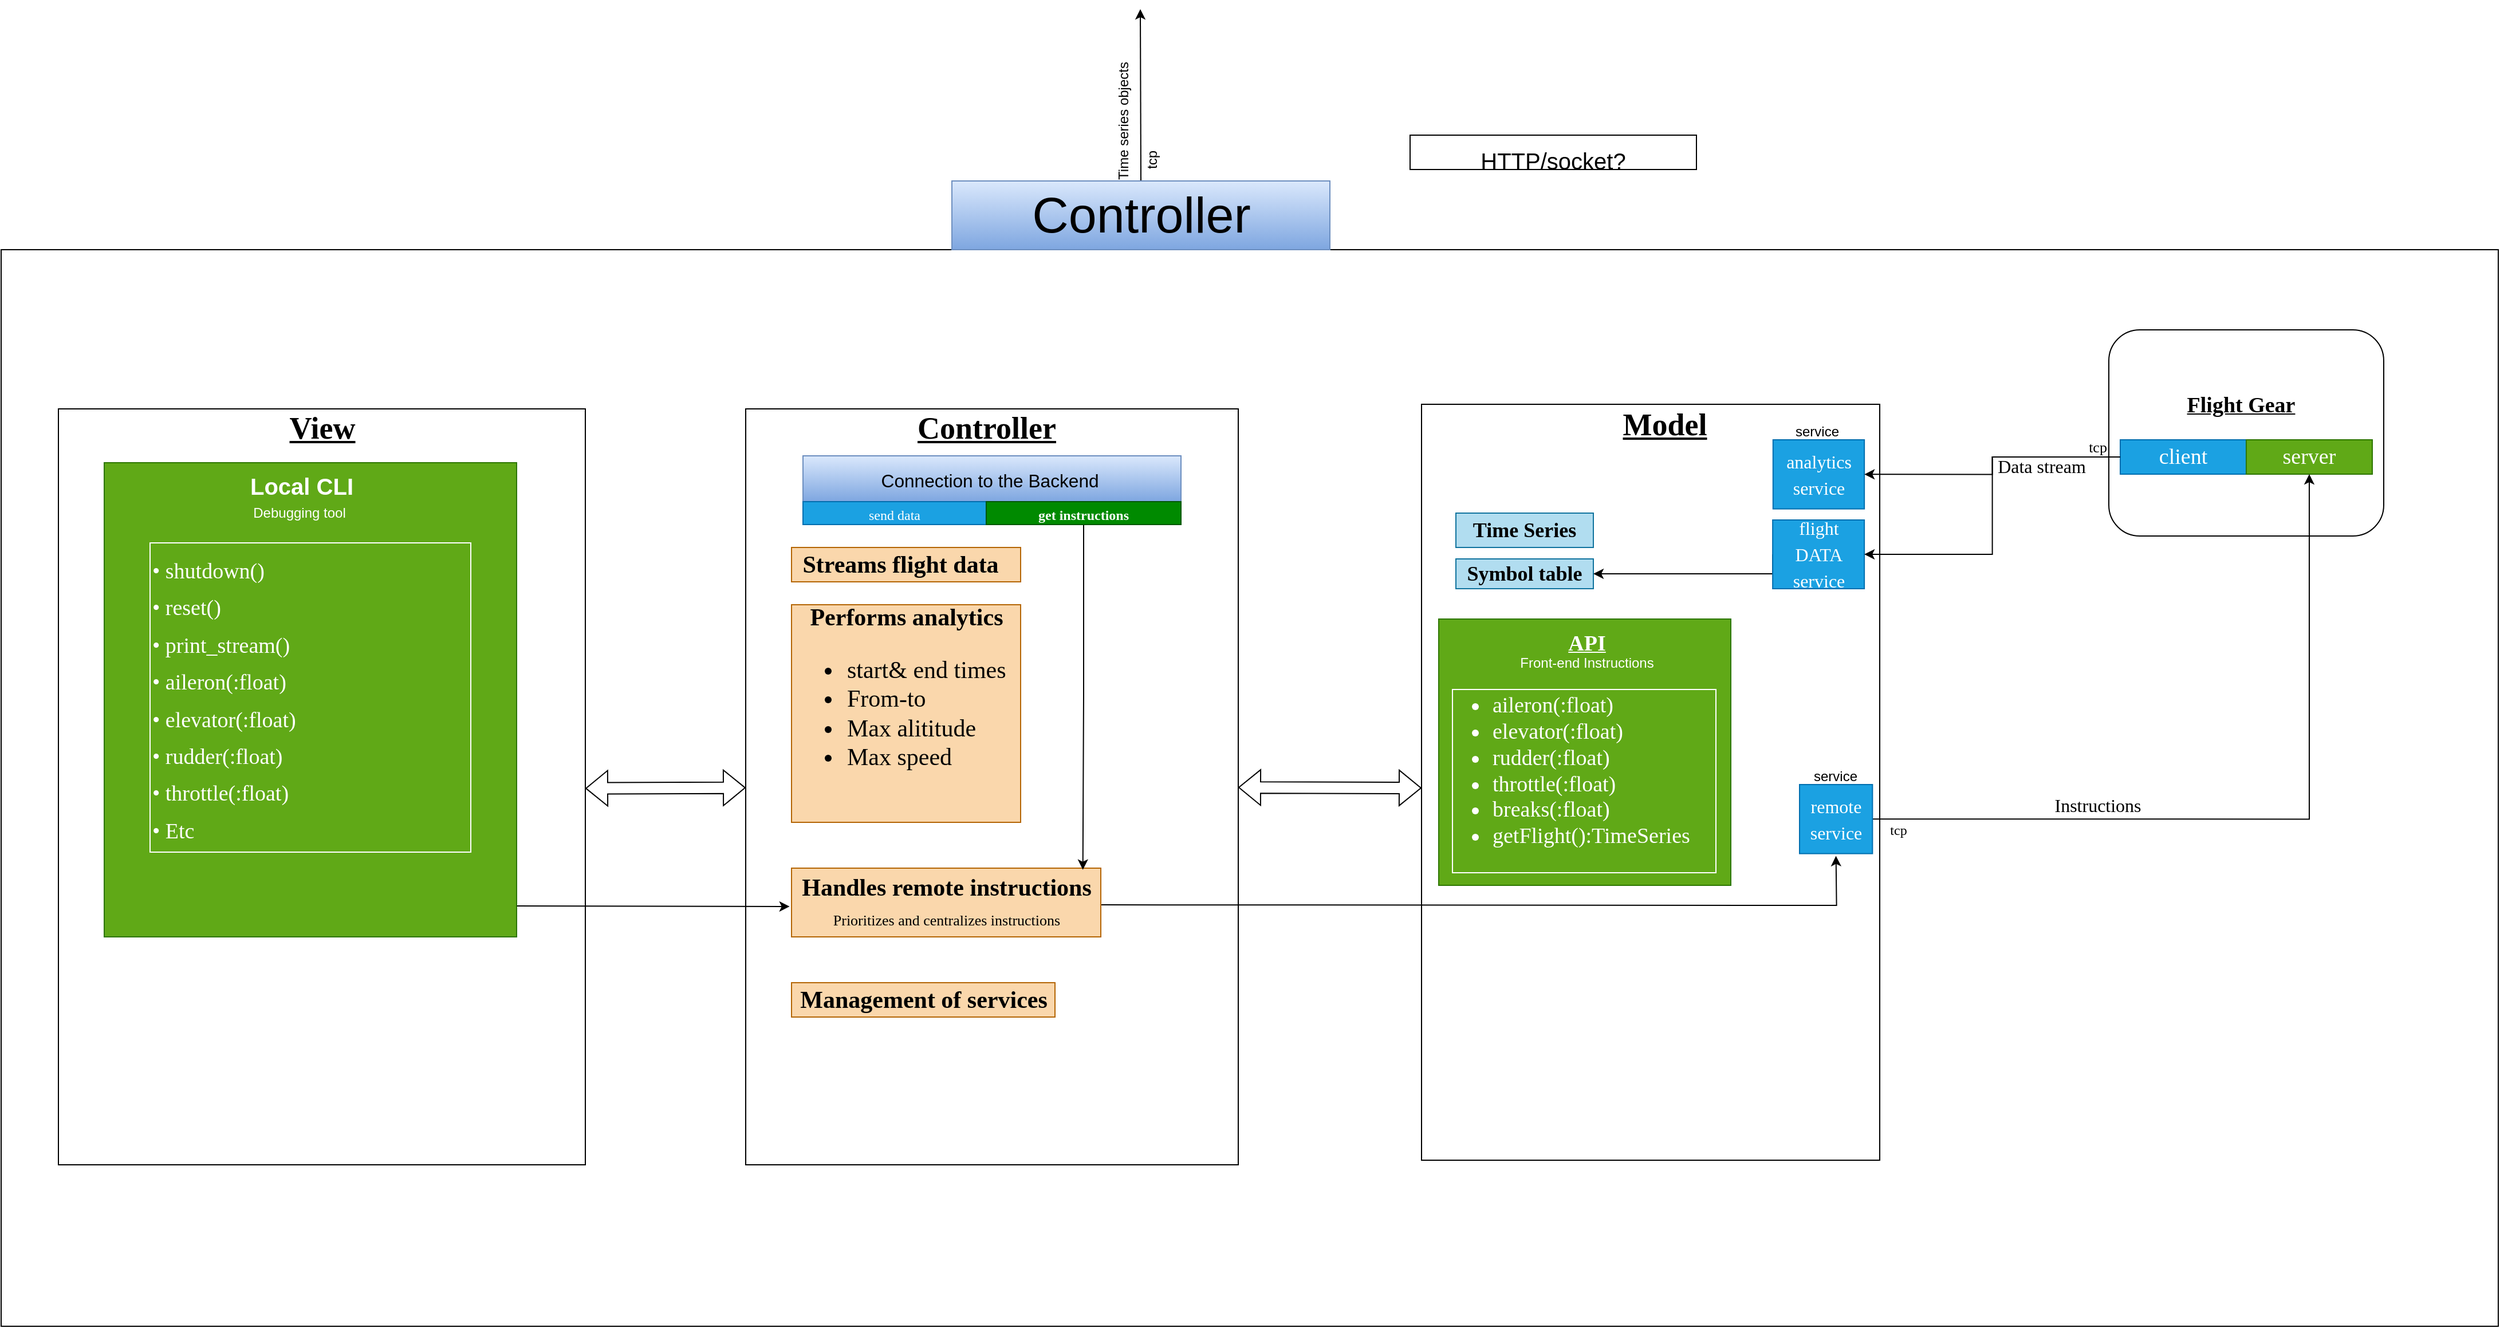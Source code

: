 <mxfile version="17.5.0" type="device"><diagram id="GiDy7QdgVwkjVTAb7hje" name="Page-1"><mxGraphModel dx="1718" dy="888" grid="1" gridSize="10" guides="0" tooltips="1" connect="1" arrows="1" fold="1" page="1" pageScale="1" pageWidth="2336" pageHeight="1654" math="0" shadow="0"><root><mxCell id="0"/><mxCell id="1" parent="0"/><mxCell id="wHACfdn4kOPyqrjDQe8m-25" value="" style="rounded=0;whiteSpace=wrap;html=1;labelBackgroundColor=#000000;fontFamily=Times New Roman;fontSize=16;fontColor=#FFFFFF;strokeColor=#000000;" parent="1" vertex="1"><mxGeometry x="80" y="350" width="2180" height="940" as="geometry"/></mxCell><mxCell id="PkXmXj4e4-Y02CVKX3bn-3" value="" style="rounded=1;whiteSpace=wrap;html=1;" parent="1" vertex="1"><mxGeometry x="1920" y="420" width="240" height="180" as="geometry"/></mxCell><mxCell id="PkXmXj4e4-Y02CVKX3bn-1" value="" style="shape=image;html=1;verticalAlign=top;verticalLabelPosition=bottom;labelBackgroundColor=#ffffff;imageAspect=0;aspect=fixed;image=https://cdn0.iconfinder.com/data/icons/phosphor-regular-vol-1/256/airplane-in-flight-128.png" parent="1" vertex="1"><mxGeometry x="2090" y="440" width="38" height="38" as="geometry"/></mxCell><mxCell id="PkXmXj4e4-Y02CVKX3bn-4" value="&lt;b&gt;&lt;font style=&quot;font-size: 19px&quot; face=&quot;Times New Roman&quot;&gt;&lt;u&gt;Flight Gear&lt;/u&gt;&lt;/font&gt;&lt;/b&gt;" style="text;html=1;resizable=0;autosize=1;align=center;verticalAlign=middle;points=[];fillColor=none;strokeColor=none;rounded=0;" parent="1" vertex="1"><mxGeometry x="1980" y="476" width="110" height="20" as="geometry"/></mxCell><mxCell id="PkXmXj4e4-Y02CVKX3bn-5" value="&lt;span&gt;client&lt;/span&gt;" style="rounded=0;whiteSpace=wrap;html=1;fontFamily=Times New Roman;fontSize=19;fillColor=#1ba1e2;strokeColor=#006EAF;fontColor=#ffffff;" parent="1" vertex="1"><mxGeometry x="1930" y="516" width="110" height="30" as="geometry"/></mxCell><mxCell id="PkXmXj4e4-Y02CVKX3bn-6" value="server" style="rounded=0;whiteSpace=wrap;html=1;fontFamily=Times New Roman;fontSize=19;fillColor=#60a917;strokeColor=#2D7600;fontColor=#ffffff;" parent="1" vertex="1"><mxGeometry x="2040" y="516" width="110" height="30" as="geometry"/></mxCell><mxCell id="PkXmXj4e4-Y02CVKX3bn-12" value="" style="rounded=0;whiteSpace=wrap;html=1;fontFamily=Times New Roman;fontSize=19;" parent="1" vertex="1"><mxGeometry x="1320" y="485" width="400" height="660" as="geometry"/></mxCell><mxCell id="PkXmXj4e4-Y02CVKX3bn-13" value="&lt;font face=&quot;Times New Roman&quot; size=&quot;1&quot;&gt;&lt;b&gt;&lt;u style=&quot;font-size: 27px&quot;&gt;Model&lt;/u&gt;&lt;/b&gt;&lt;/font&gt;" style="text;html=1;resizable=0;autosize=1;align=center;verticalAlign=middle;points=[];fillColor=none;strokeColor=none;rounded=0;" parent="1" vertex="1"><mxGeometry x="1487" y="488" width="90" height="30" as="geometry"/></mxCell><mxCell id="PkXmXj4e4-Y02CVKX3bn-14" value="" style="rounded=0;whiteSpace=wrap;html=1;fontFamily=Times New Roman;fontSize=19;" parent="1" vertex="1"><mxGeometry x="730" y="489" width="430" height="660" as="geometry"/></mxCell><mxCell id="PkXmXj4e4-Y02CVKX3bn-15" value="&lt;font face=&quot;Times New Roman&quot; size=&quot;1&quot;&gt;&lt;b&gt;&lt;u style=&quot;font-size: 27px&quot;&gt;Controller&lt;/u&gt;&lt;/b&gt;&lt;/font&gt;" style="text;html=1;resizable=0;autosize=1;align=center;verticalAlign=middle;points=[];fillColor=none;strokeColor=none;rounded=0;" parent="1" vertex="1"><mxGeometry x="870" y="491" width="140" height="30" as="geometry"/></mxCell><mxCell id="PkXmXj4e4-Y02CVKX3bn-16" value="" style="rounded=0;whiteSpace=wrap;html=1;fontFamily=Times New Roman;fontSize=19;" parent="1" vertex="1"><mxGeometry x="130" y="489" width="460" height="660" as="geometry"/></mxCell><mxCell id="PkXmXj4e4-Y02CVKX3bn-17" value="&lt;font face=&quot;Times New Roman&quot; size=&quot;1&quot;&gt;&lt;b&gt;&lt;u style=&quot;font-size: 27px&quot;&gt;View&lt;/u&gt;&lt;/b&gt;&lt;/font&gt;" style="text;html=1;resizable=0;autosize=1;align=center;verticalAlign=middle;points=[];fillColor=none;strokeColor=none;rounded=0;" parent="1" vertex="1"><mxGeometry x="325" y="491" width="70" height="30" as="geometry"/></mxCell><mxCell id="PkXmXj4e4-Y02CVKX3bn-19" value="&lt;font style=&quot;font-size: 16px&quot;&gt;analytics service&lt;/font&gt;" style="rounded=0;whiteSpace=wrap;html=1;fontFamily=Times New Roman;fontSize=19;rotation=0;fillColor=#1ba1e2;fontColor=#ffffff;strokeColor=#006EAF;" parent="1" vertex="1"><mxGeometry x="1626.89" y="516" width="79.68" height="60.31" as="geometry"/></mxCell><mxCell id="PkXmXj4e4-Y02CVKX3bn-20" value="" style="rounded=0;whiteSpace=wrap;html=1;fontFamily=Times New Roman;fontSize=19;rotation=90;fillColor=#60a917;fontColor=#ffffff;strokeColor=#2D7600;" parent="1" vertex="1"><mxGeometry x="1346.25" y="661.25" width="232.5" height="255" as="geometry"/></mxCell><mxCell id="PkXmXj4e4-Y02CVKX3bn-27" value="&lt;font face=&quot;Times New Roman&quot; color=&quot;#ffffff&quot; size=&quot;1&quot;&gt;&lt;b&gt;&lt;u style=&quot;font-size: 26px&quot;&gt;client&lt;/u&gt;&lt;/b&gt;&lt;/font&gt;" style="text;html=1;resizable=0;autosize=1;align=center;verticalAlign=middle;points=[];fillColor=none;strokeColor=none;rounded=0;" parent="1" vertex="1"><mxGeometry x="1430" y="790" width="80" height="20" as="geometry"/></mxCell><mxCell id="PkXmXj4e4-Y02CVKX3bn-38" value="&lt;font style=&quot;font-size: 12px&quot;&gt;tcp&lt;/font&gt;" style="text;html=1;resizable=0;autosize=1;align=center;verticalAlign=middle;points=[];fillColor=none;strokeColor=none;rounded=0;fontFamily=Times New Roman;fontSize=19;fontColor=#000000;" parent="1" vertex="1"><mxGeometry x="1721" y="840" width="30" height="30" as="geometry"/></mxCell><mxCell id="PkXmXj4e4-Y02CVKX3bn-39" value="&lt;font style=&quot;font-size: 13px&quot;&gt;tcp&lt;/font&gt;" style="text;html=1;resizable=0;autosize=1;align=center;verticalAlign=middle;points=[];fillColor=none;strokeColor=none;rounded=0;fontFamily=Times New Roman;fontSize=19;fontColor=#000000;" parent="1" vertex="1"><mxGeometry x="1895" y="506" width="30" height="30" as="geometry"/></mxCell><mxCell id="PkXmXj4e4-Y02CVKX3bn-52" value="&lt;font style=&quot;font-size: 16px&quot;&gt;Instructions&lt;/font&gt;" style="text;html=1;resizable=0;autosize=1;align=center;verticalAlign=middle;points=[];fillColor=none;strokeColor=none;rounded=0;fontFamily=Times New Roman;fontSize=19;fontColor=#000000;" parent="1" vertex="1"><mxGeometry x="1865" y="820" width="90" height="30" as="geometry"/></mxCell><mxCell id="PkXmXj4e4-Y02CVKX3bn-53" value="&lt;b&gt;&lt;u&gt;&lt;br&gt;&lt;/u&gt;&lt;/b&gt;" style="text;html=1;resizable=0;autosize=1;align=center;verticalAlign=middle;points=[];fillColor=none;strokeColor=none;rounded=0;fontFamily=Times New Roman;fontSize=18;fontColor=#000000;" parent="1" vertex="1"><mxGeometry x="1500" y="836" width="20" height="30" as="geometry"/></mxCell><mxCell id="PkXmXj4e4-Y02CVKX3bn-58" value="&lt;br&gt;&lt;br&gt;&lt;br&gt;" style="rounded=0;whiteSpace=wrap;html=1;fontFamily=Times New Roman;fontSize=19;fillColor=#60a917;fontColor=#ffffff;strokeColor=#FFFFFF;" parent="1" vertex="1"><mxGeometry x="1347" y="734" width="230" height="160" as="geometry"/></mxCell><mxCell id="PkXmXj4e4-Y02CVKX3bn-59" value="&lt;u&gt;&lt;b&gt;API&lt;/b&gt;&lt;/u&gt;" style="text;html=1;resizable=0;autosize=1;align=center;verticalAlign=middle;points=[];fillColor=none;strokeColor=none;rounded=0;fontFamily=Times New Roman;fontSize=19;fontColor=#FFFFFF;" parent="1" vertex="1"><mxGeometry x="1439" y="679" width="50" height="30" as="geometry"/></mxCell><mxCell id="PkXmXj4e4-Y02CVKX3bn-63" value="&lt;ul&gt;&lt;li&gt;&lt;span&gt;aileron(:float)&lt;/span&gt;&lt;/li&gt;&lt;li&gt;&lt;span&gt;elevator(:float)&lt;/span&gt;&lt;/li&gt;&lt;li&gt;&lt;span&gt;rudder(:float)&lt;/span&gt;&lt;/li&gt;&lt;li&gt;&lt;span&gt;throttle(:float)&lt;/span&gt;&lt;/li&gt;&lt;li&gt;&lt;span&gt;breaks(:float)&lt;/span&gt;&lt;/li&gt;&lt;li&gt;&lt;span&gt;getFlight():TimeSeries&amp;nbsp;&lt;/span&gt;&lt;/li&gt;&lt;/ul&gt;" style="text;html=1;resizable=0;autosize=1;align=left;verticalAlign=middle;points=[];fillColor=none;strokeColor=none;rounded=0;fontFamily=Times New Roman;fontSize=19;fontColor=#FFFFFF;" parent="1" vertex="1"><mxGeometry x="1340" y="715" width="230" height="180" as="geometry"/></mxCell><mxCell id="PkXmXj4e4-Y02CVKX3bn-66" value="&lt;b&gt;&lt;font style=&quot;font-size: 18px&quot;&gt;Symbol table&lt;/font&gt;&lt;/b&gt;" style="rounded=0;whiteSpace=wrap;html=1;fontFamily=Times New Roman;fontSize=16;strokeColor=#10739e;fillColor=#b1ddf0;" parent="1" vertex="1"><mxGeometry x="1350" y="620" width="120" height="26" as="geometry"/></mxCell><mxCell id="PkXmXj4e4-Y02CVKX3bn-67" value="&lt;b&gt;&lt;font style=&quot;font-size: 18px&quot;&gt;Time Series&lt;/font&gt;&lt;/b&gt;" style="rounded=0;whiteSpace=wrap;html=1;fontFamily=Times New Roman;fontSize=16;strokeColor=#10739e;fillColor=#b1ddf0;" parent="1" vertex="1"><mxGeometry x="1350" y="580" width="120" height="30" as="geometry"/></mxCell><mxCell id="wHACfdn4kOPyqrjDQe8m-2" value="&lt;b&gt;&lt;br&gt;&lt;/b&gt;" style="rounded=0;whiteSpace=wrap;html=1;fontSize=15;fillColor=#60a917;fontColor=#ffffff;strokeColor=#2D7600;" parent="1" vertex="1"><mxGeometry x="170" y="536" width="360" height="414" as="geometry"/></mxCell><mxCell id="wHACfdn4kOPyqrjDQe8m-4" value="&lt;b&gt;&lt;font style=&quot;font-size: 20px&quot; color=&quot;#ffffff&quot;&gt;Local CLI&lt;/font&gt;&lt;br&gt;&lt;/b&gt;" style="text;html=1;resizable=0;autosize=1;align=center;verticalAlign=middle;points=[];fillColor=none;strokeColor=none;rounded=0;fontSize=15;" parent="1" vertex="1"><mxGeometry x="287" y="541" width="110" height="30" as="geometry"/></mxCell><mxCell id="wHACfdn4kOPyqrjDQe8m-7" value="&lt;font style=&quot;font-size: 19px&quot; face=&quot;Times New Roman&quot;&gt;• shutdown()&lt;br&gt;• reset()&lt;br&gt;• print_stream()&lt;br&gt;• aileron(:float)&lt;br&gt;• elevator(:float)&lt;br&gt;• rudder(:float)&lt;br&gt;• throttle(:float)&lt;br&gt;• Etc&lt;/font&gt;" style="rounded=0;whiteSpace=wrap;html=1;fontSize=27;align=left;fillColor=#60a917;fontColor=#ffffff;strokeColor=#FFFFFF;" parent="1" vertex="1"><mxGeometry x="210" y="606" width="280" height="270" as="geometry"/></mxCell><mxCell id="wHACfdn4kOPyqrjDQe8m-20" value="&lt;font style=&quot;font-size: 21px&quot;&gt;&lt;b&gt;Performs analytics&lt;/b&gt;&lt;br&gt;&lt;div style=&quot;text-align: left&quot;&gt;&lt;ul&gt;&lt;li&gt;&lt;span style=&quot;font-size: 19px&quot;&gt;&lt;font style=&quot;font-size: 21px&quot;&gt;start&amp;amp; end times&amp;nbsp;&lt;/font&gt;&lt;/span&gt;&lt;/li&gt;&lt;li&gt;&lt;span style=&quot;font-size: 19px&quot;&gt;&lt;font style=&quot;font-size: 21px&quot;&gt;From-to&lt;/font&gt;&lt;/span&gt;&lt;/li&gt;&lt;li&gt;&lt;span style=&quot;font-size: 19px&quot;&gt;&lt;font style=&quot;font-size: 21px&quot;&gt;Max alititude&lt;/font&gt;&lt;/span&gt;&lt;/li&gt;&lt;li&gt;&lt;span style=&quot;font-size: 19px&quot;&gt;&lt;font style=&quot;font-size: 21px&quot;&gt;Max speed&lt;/font&gt;&lt;/span&gt;&lt;/li&gt;&lt;/ul&gt;&lt;/div&gt;&lt;br&gt;&lt;/font&gt;" style="text;html=1;resizable=0;autosize=1;align=center;verticalAlign=middle;points=[];rounded=0;fontFamily=Times New Roman;fontSize=19;fillColor=#fad7ac;strokeColor=#b46504;" parent="1" vertex="1"><mxGeometry x="770" y="660" width="200" height="190" as="geometry"/></mxCell><mxCell id="yWGxcqRXScreBnVtLtib-6" style="edgeStyle=orthogonalEdgeStyle;rounded=0;orthogonalLoop=1;jettySize=auto;html=1;fontSize=13;" edge="1" parent="1"><mxGeometry relative="1" as="geometry"><mxPoint x="1040" y="922.037" as="sourcePoint"/><mxPoint x="1681.815" y="879.31" as="targetPoint"/></mxGeometry></mxCell><mxCell id="wHACfdn4kOPyqrjDQe8m-21" value="&lt;b&gt;Handles remote instructions&lt;/b&gt;&lt;br style=&quot;font-size: 15px&quot;&gt;&lt;font style=&quot;font-size: 13px&quot;&gt;Prioritizes and centralizes instructions&lt;/font&gt;" style="text;html=1;resizable=0;autosize=1;align=center;verticalAlign=middle;points=[];fillColor=#fad7ac;strokeColor=#b46504;rounded=0;fontFamily=Times New Roman;fontSize=21;" parent="1" vertex="1"><mxGeometry x="770" y="890" width="270" height="60" as="geometry"/></mxCell><mxCell id="5SUfc0cTOBRWJ5BxjfDS-13" style="edgeStyle=orthogonalEdgeStyle;rounded=0;orthogonalLoop=1;jettySize=auto;html=1;exitX=0;exitY=0.5;exitDx=0;exitDy=0;fontSize=16;" parent="1" source="5SUfc0cTOBRWJ5BxjfDS-4" target="PkXmXj4e4-Y02CVKX3bn-66" edge="1"><mxGeometry relative="1" as="geometry"><Array as="points"><mxPoint x="1627" y="633"/></Array></mxGeometry></mxCell><mxCell id="5SUfc0cTOBRWJ5BxjfDS-4" value="&lt;font style=&quot;font-size: 16px&quot;&gt;flight DATA service&lt;/font&gt;" style="rounded=0;whiteSpace=wrap;html=1;fontFamily=Times New Roman;fontSize=19;rotation=0;fillColor=#1ba1e2;fontColor=#ffffff;strokeColor=#006EAF;" parent="1" vertex="1"><mxGeometry x="1626.56" y="586" width="80" height="60" as="geometry"/></mxCell><mxCell id="5SUfc0cTOBRWJ5BxjfDS-12" style="edgeStyle=orthogonalEdgeStyle;rounded=0;orthogonalLoop=1;jettySize=auto;html=1;exitX=1;exitY=0.5;exitDx=0;exitDy=0;entryX=0.5;entryY=1;entryDx=0;entryDy=0;fontSize=16;" parent="1" source="5SUfc0cTOBRWJ5BxjfDS-5" target="PkXmXj4e4-Y02CVKX3bn-6" edge="1"><mxGeometry relative="1" as="geometry"/></mxCell><mxCell id="5SUfc0cTOBRWJ5BxjfDS-5" value="&lt;font style=&quot;font-size: 16px&quot;&gt;remote service&lt;/font&gt;" style="rounded=0;whiteSpace=wrap;html=1;fontFamily=Times New Roman;fontSize=19;rotation=0;fillColor=#1ba1e2;fontColor=#ffffff;strokeColor=#006EAF;" parent="1" vertex="1"><mxGeometry x="1650" y="817" width="63.68" height="60.31" as="geometry"/></mxCell><mxCell id="5SUfc0cTOBRWJ5BxjfDS-15" style="edgeStyle=orthogonalEdgeStyle;rounded=0;orthogonalLoop=1;jettySize=auto;html=1;exitX=0.5;exitY=0;exitDx=0;exitDy=0;fontSize=44;fontColor=#000000;" parent="1" source="5SUfc0cTOBRWJ5BxjfDS-14" edge="1"><mxGeometry relative="1" as="geometry"><mxPoint x="1074.5" y="140.0" as="targetPoint"/></mxGeometry></mxCell><mxCell id="5SUfc0cTOBRWJ5BxjfDS-14" value="Controller" style="html=1;labelBackgroundColor=none;fontSize=44;fillColor=#dae8fc;gradientColor=#7ea6e0;strokeColor=#6c8ebf;" parent="1" vertex="1"><mxGeometry x="910" y="290" width="330" height="60" as="geometry"/></mxCell><mxCell id="5SUfc0cTOBRWJ5BxjfDS-16" value="&lt;font style=&quot;font-size: 20px&quot;&gt;HTTP/socket?&lt;/font&gt;" style="rounded=0;whiteSpace=wrap;html=1;labelBackgroundColor=none;fontSize=44;fontColor=#000000;" parent="1" vertex="1"><mxGeometry x="1310" y="250" width="250" height="30" as="geometry"/></mxCell><mxCell id="5SUfc0cTOBRWJ5BxjfDS-19" value="&lt;font style=&quot;font-size: 12px&quot;&gt;service&lt;/font&gt;" style="text;html=1;resizable=0;autosize=1;align=center;verticalAlign=middle;points=[];fillColor=none;strokeColor=none;rounded=0;labelBackgroundColor=none;fontSize=20;fontColor=#000000;" parent="1" vertex="1"><mxGeometry x="1656" y="791" width="50" height="30" as="geometry"/></mxCell><mxCell id="5SUfc0cTOBRWJ5BxjfDS-20" value="Front-end Instructions" style="text;html=1;resizable=0;autosize=1;align=center;verticalAlign=middle;points=[];fillColor=none;strokeColor=none;rounded=0;labelBackgroundColor=none;fontSize=12;fontColor=#FFFFFF;" parent="1" vertex="1"><mxGeometry x="1399" y="701" width="130" height="20" as="geometry"/></mxCell><mxCell id="5SUfc0cTOBRWJ5BxjfDS-21" value="&lt;font style=&quot;font-size: 19px&quot;&gt;&lt;sup&gt;Connection to the Backend&amp;nbsp;&lt;/sup&gt;&lt;/font&gt;" style="html=1;labelBackgroundColor=none;fontSize=44;fillColor=#dae8fc;gradientColor=#7ea6e0;strokeColor=#6c8ebf;align=center;" parent="1" vertex="1"><mxGeometry x="780" y="530" width="330" height="40" as="geometry"/></mxCell><mxCell id="5SUfc0cTOBRWJ5BxjfDS-22" value="&lt;b&gt;Streams flight data&amp;nbsp;&amp;nbsp;&lt;/b&gt;" style="text;html=1;resizable=0;autosize=1;align=center;verticalAlign=middle;points=[];fillColor=#fad7ac;strokeColor=#b46504;rounded=0;fontFamily=Times New Roman;fontSize=21;" parent="1" vertex="1"><mxGeometry x="770" y="610" width="200" height="30" as="geometry"/></mxCell><mxCell id="5SUfc0cTOBRWJ5BxjfDS-23" value="Debugging tool" style="text;html=1;resizable=0;autosize=1;align=center;verticalAlign=middle;points=[];fillColor=none;strokeColor=none;rounded=0;labelBackgroundColor=none;fontSize=12;fontColor=#FFFFFF;" parent="1" vertex="1"><mxGeometry x="290" y="570" width="100" height="20" as="geometry"/></mxCell><mxCell id="5SUfc0cTOBRWJ5BxjfDS-35" value="&lt;font face=&quot;Times New Roman&quot; style=&quot;font-size: 12px&quot;&gt;send data&lt;/font&gt;" style="rounded=0;whiteSpace=wrap;html=1;labelBackgroundColor=none;fontSize=19;fillColor=#1ba1e2;strokeColor=#006EAF;fontColor=#ffffff;" parent="1" vertex="1"><mxGeometry x="780" y="570" width="160" height="20" as="geometry"/></mxCell><mxCell id="yWGxcqRXScreBnVtLtib-12" style="edgeStyle=orthogonalEdgeStyle;rounded=0;orthogonalLoop=1;jettySize=auto;html=1;exitX=0.5;exitY=1;exitDx=0;exitDy=0;entryX=0.942;entryY=0.023;entryDx=0;entryDy=0;entryPerimeter=0;fontSize=13;" edge="1" parent="1" source="5SUfc0cTOBRWJ5BxjfDS-36" target="wHACfdn4kOPyqrjDQe8m-21"><mxGeometry relative="1" as="geometry"/></mxCell><mxCell id="5SUfc0cTOBRWJ5BxjfDS-36" value="&lt;font face=&quot;Times New Roman&quot; style=&quot;font-size: 12px&quot;&gt;&lt;b&gt;get instructions&lt;/b&gt;&lt;/font&gt;" style="rounded=0;whiteSpace=wrap;html=1;labelBackgroundColor=none;fontSize=19;fillColor=#008a00;strokeColor=#005700;fontColor=#ffffff;" parent="1" vertex="1"><mxGeometry x="940" y="570" width="170" height="20" as="geometry"/></mxCell><mxCell id="5SUfc0cTOBRWJ5BxjfDS-38" style="edgeStyle=orthogonalEdgeStyle;rounded=0;orthogonalLoop=1;jettySize=auto;html=1;exitX=0;exitY=0.5;exitDx=0;exitDy=0;entryX=1;entryY=0.5;entryDx=0;entryDy=0;fontFamily=Times New Roman;fontSize=12;fontColor=#FFFFFF;" parent="1" source="PkXmXj4e4-Y02CVKX3bn-5" target="PkXmXj4e4-Y02CVKX3bn-19" edge="1"><mxGeometry relative="1" as="geometry"/></mxCell><mxCell id="5SUfc0cTOBRWJ5BxjfDS-39" style="edgeStyle=orthogonalEdgeStyle;rounded=0;orthogonalLoop=1;jettySize=auto;html=1;exitX=0;exitY=0.5;exitDx=0;exitDy=0;entryX=1;entryY=0.5;entryDx=0;entryDy=0;fontFamily=Times New Roman;fontSize=12;fontColor=#FFFFFF;" parent="1" source="PkXmXj4e4-Y02CVKX3bn-5" target="5SUfc0cTOBRWJ5BxjfDS-4" edge="1"><mxGeometry relative="1" as="geometry"/></mxCell><mxCell id="yWGxcqRXScreBnVtLtib-2" value="&lt;font style=&quot;font-size: 12px&quot;&gt;service&lt;/font&gt;" style="text;html=1;resizable=0;autosize=1;align=center;verticalAlign=middle;points=[];fillColor=none;strokeColor=none;rounded=0;labelBackgroundColor=none;fontSize=20;fontColor=#000000;" vertex="1" parent="1"><mxGeometry x="1640" y="490" width="50" height="30" as="geometry"/></mxCell><mxCell id="yWGxcqRXScreBnVtLtib-5" value="&lt;b&gt;Management of services&lt;/b&gt;" style="text;html=1;resizable=0;autosize=1;align=center;verticalAlign=middle;points=[];fillColor=#fad7ac;strokeColor=#b46504;rounded=0;fontFamily=Times New Roman;fontSize=21;" vertex="1" parent="1"><mxGeometry x="770" y="990" width="230" height="30" as="geometry"/></mxCell><mxCell id="yWGxcqRXScreBnVtLtib-8" value="" style="endArrow=classic;html=1;rounded=0;fontSize=13;exitX=1.001;exitY=0.947;exitDx=0;exitDy=0;exitPerimeter=0;entryX=-0.006;entryY=0.558;entryDx=0;entryDy=0;entryPerimeter=0;" edge="1" parent="1" target="wHACfdn4kOPyqrjDQe8m-21"><mxGeometry width="50" height="50" relative="1" as="geometry"><mxPoint x="530.36" y="923.058" as="sourcePoint"/><mxPoint x="770" y="925" as="targetPoint"/></mxGeometry></mxCell><mxCell id="yWGxcqRXScreBnVtLtib-14" value="&lt;span style=&quot;font-size: 16px&quot;&gt;Data stream&lt;/span&gt;" style="text;html=1;resizable=0;autosize=1;align=center;verticalAlign=middle;points=[];fillColor=none;strokeColor=none;rounded=0;fontFamily=Times New Roman;fontSize=19;fontColor=#000000;" vertex="1" parent="1"><mxGeometry x="1816" y="524" width="90" height="30" as="geometry"/></mxCell><mxCell id="yWGxcqRXScreBnVtLtib-16" value="Time series objects" style="text;html=1;resizable=0;autosize=1;align=center;verticalAlign=middle;points=[];fillColor=none;strokeColor=none;rounded=0;fontSize=12;rotation=-90;" vertex="1" parent="1"><mxGeometry x="1000" y="228" width="120" height="20" as="geometry"/></mxCell><mxCell id="yWGxcqRXScreBnVtLtib-19" value="tcp" style="text;html=1;resizable=0;autosize=1;align=center;verticalAlign=middle;points=[];fillColor=none;strokeColor=none;rounded=0;fontSize=12;rotation=-90;" vertex="1" parent="1"><mxGeometry x="1070" y="262" width="30" height="20" as="geometry"/></mxCell><mxCell id="yWGxcqRXScreBnVtLtib-21" value="" style="shape=flexArrow;endArrow=classic;startArrow=classic;html=1;rounded=0;fontSize=12;exitX=1;exitY=0.502;exitDx=0;exitDy=0;exitPerimeter=0;" edge="1" parent="1" source="PkXmXj4e4-Y02CVKX3bn-16" target="PkXmXj4e4-Y02CVKX3bn-14"><mxGeometry width="100" height="100" relative="1" as="geometry"><mxPoint x="600" y="820" as="sourcePoint"/><mxPoint x="700" y="720" as="targetPoint"/></mxGeometry></mxCell><mxCell id="yWGxcqRXScreBnVtLtib-23" value="" style="shape=flexArrow;endArrow=classic;startArrow=classic;html=1;rounded=0;fontSize=12;exitX=1;exitY=0.502;exitDx=0;exitDy=0;exitPerimeter=0;" edge="1" parent="1"><mxGeometry width="100" height="100" relative="1" as="geometry"><mxPoint x="1160" y="819.52" as="sourcePoint"/><mxPoint x="1320" y="820" as="targetPoint"/></mxGeometry></mxCell></root></mxGraphModel></diagram></mxfile>
